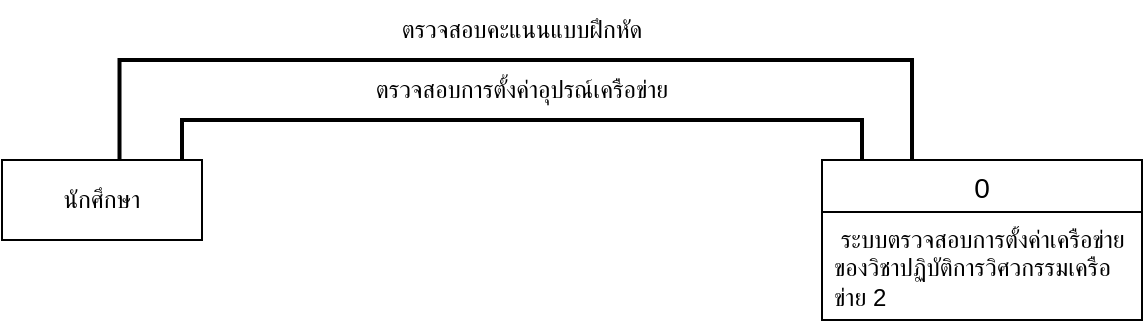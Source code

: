 <mxfile>
    <diagram id="zVKggLRgk9ZvnvhXLBjB" name="Page-1">
        <mxGraphModel dx="1130" dy="546" grid="1" gridSize="10" guides="1" tooltips="1" connect="1" arrows="1" fold="1" page="1" pageScale="1" pageWidth="850" pageHeight="1100" math="0" shadow="0">
            <root>
                <mxCell id="0"/>
                <mxCell id="1" parent="0"/>
                <mxCell id="24" value="" style="strokeWidth=2;html=1;shape=mxgraph.flowchart.annotation_1;align=left;pointerEvents=1;rotation=90;" vertex="1" parent="1">
                    <mxGeometry x="341.88" y="256.88" width="50" height="396.25" as="geometry"/>
                </mxCell>
                <mxCell id="16" value="นักศึกษา" style="whiteSpace=wrap;html=1;align=center;" vertex="1" parent="1">
                    <mxGeometry x="110" y="480" width="100" height="40" as="geometry"/>
                </mxCell>
                <mxCell id="17" value="0" style="swimlane;fontStyle=0;childLayout=stackLayout;horizontal=1;startSize=26;horizontalStack=0;resizeParent=1;resizeParentMax=0;resizeLast=0;collapsible=1;marginBottom=0;align=center;fontSize=14;" vertex="1" parent="1">
                    <mxGeometry x="520" y="480" width="160" height="80" as="geometry"/>
                </mxCell>
                <mxCell id="18" value="&amp;nbsp;ระบบตรวจสอบการตั้งค่าเครือข่ายของวิชาปฏิบัติการวิศวกรรมเครือข่าย 2" style="text;strokeColor=none;fillColor=none;spacingLeft=4;spacingRight=4;overflow=hidden;rotatable=0;points=[[0,0.5],[1,0.5]];portConstraint=eastwest;fontSize=12;whiteSpace=wrap;html=1;" vertex="1" parent="17">
                    <mxGeometry y="26" width="160" height="54" as="geometry"/>
                </mxCell>
                <mxCell id="21" value="" style="strokeWidth=2;html=1;shape=mxgraph.flowchart.annotation_1;align=left;pointerEvents=1;rotation=90;" vertex="1" parent="1">
                    <mxGeometry x="360" y="300" width="20" height="340" as="geometry"/>
                </mxCell>
                <mxCell id="23" value="ตรวจสอบการตั้งค่าอุปรณ์เครือข่าย" style="text;html=1;align=center;verticalAlign=middle;whiteSpace=wrap;rounded=0;" vertex="1" parent="1">
                    <mxGeometry x="260" y="430" width="220" height="30" as="geometry"/>
                </mxCell>
                <mxCell id="25" value="ตรวจสอบคะแนนแบบฝึกหัด" style="text;html=1;align=center;verticalAlign=middle;whiteSpace=wrap;rounded=0;" vertex="1" parent="1">
                    <mxGeometry x="260" y="400" width="220" height="30" as="geometry"/>
                </mxCell>
            </root>
        </mxGraphModel>
    </diagram>
</mxfile>